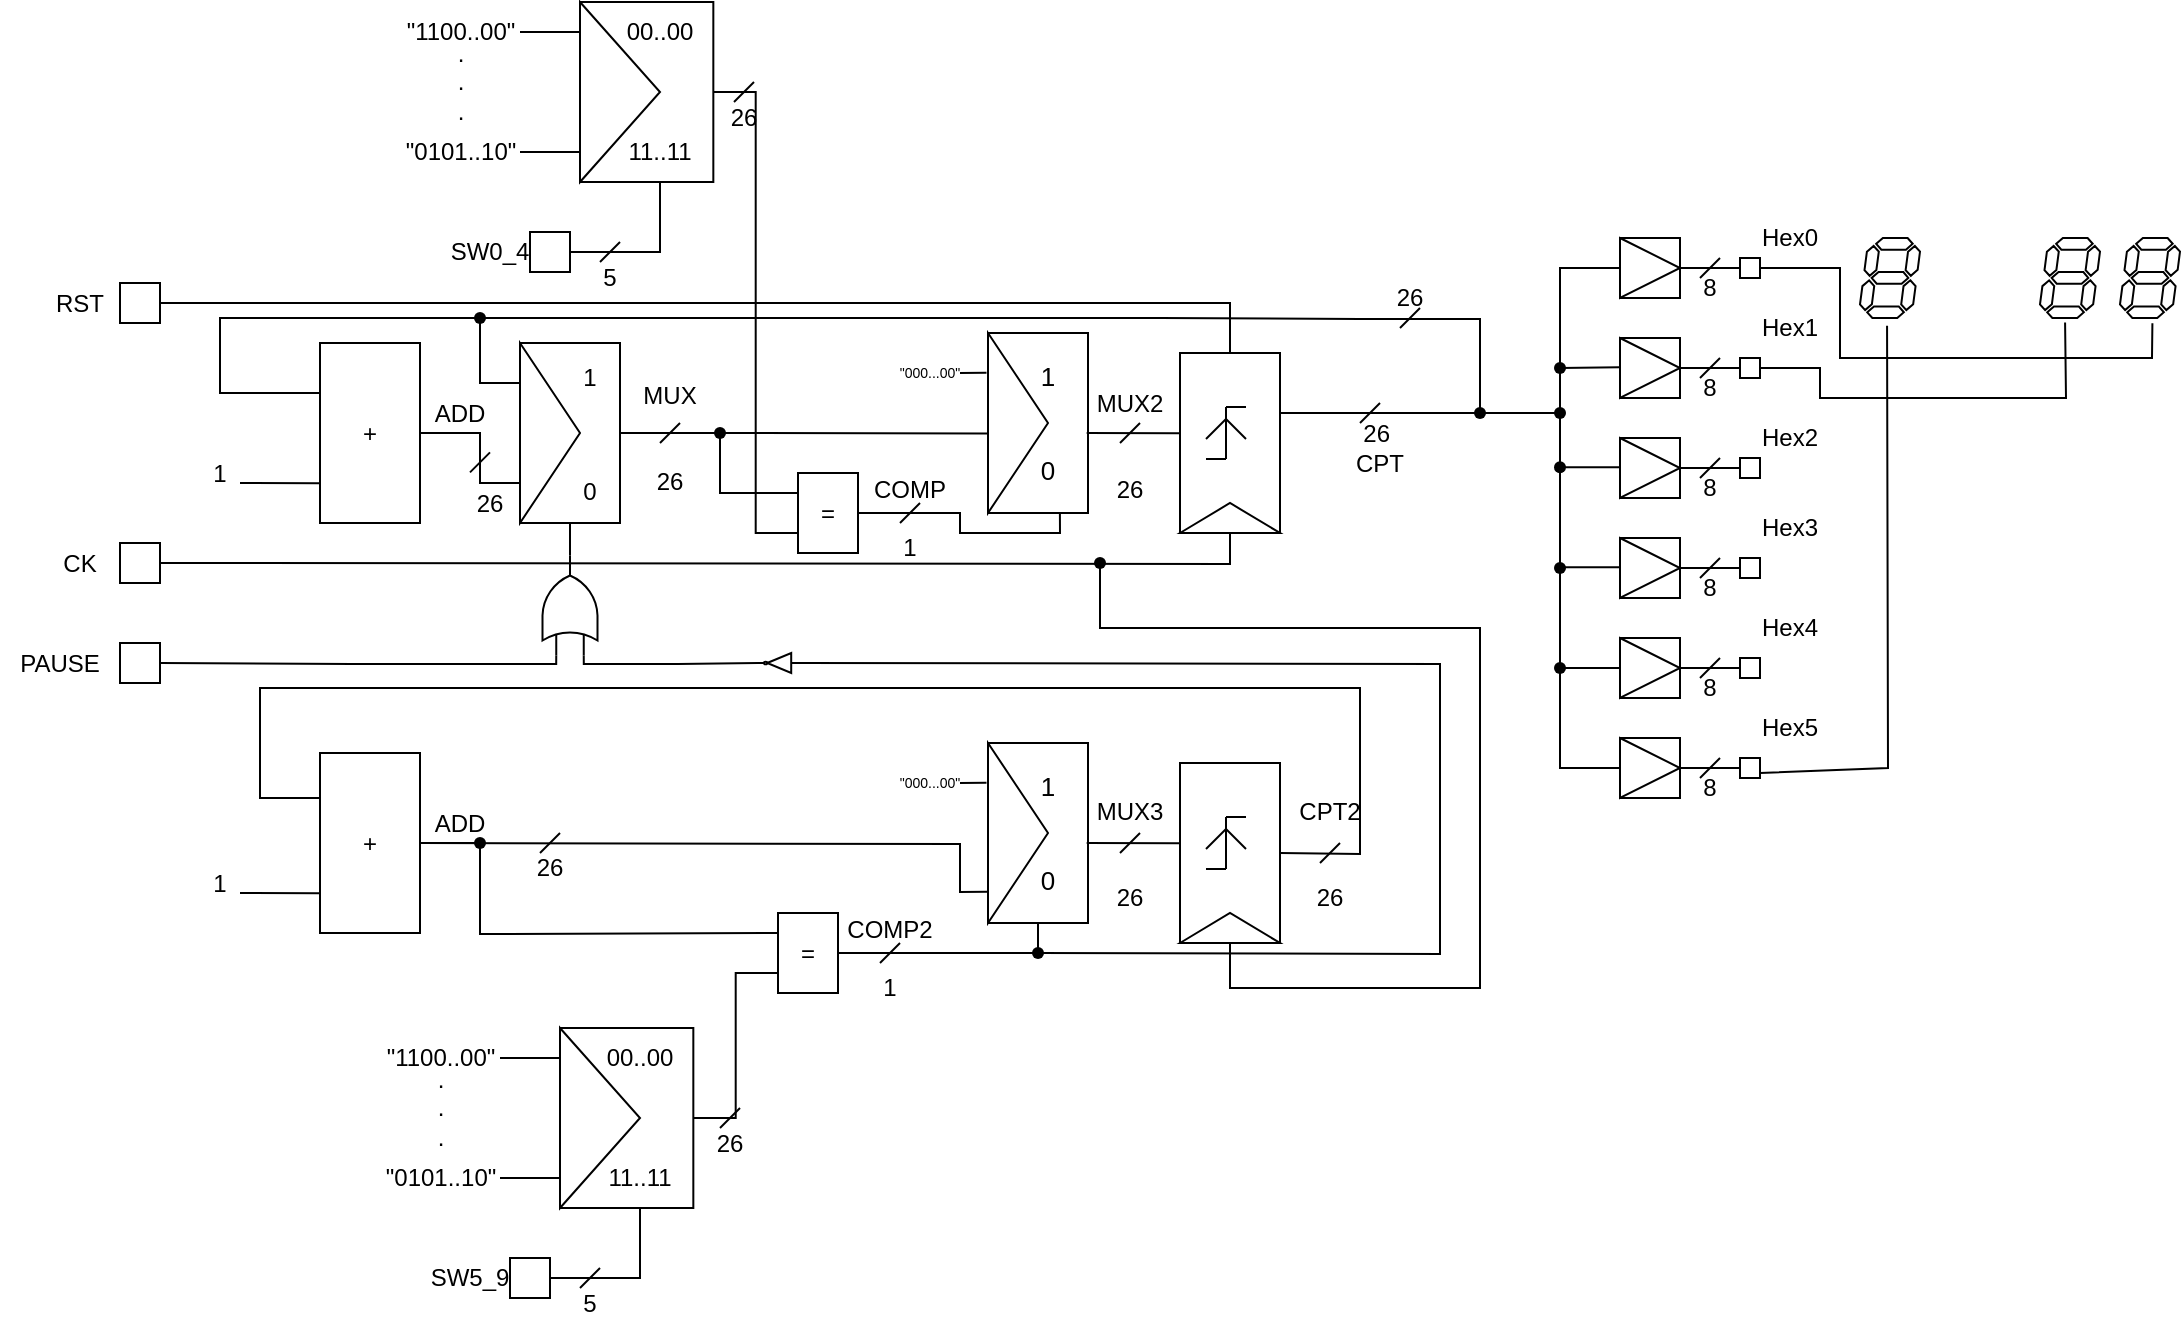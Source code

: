 <mxfile version="28.2.5">
  <diagram name="Page-1" id="TGo61gCRK2V74XQc2gA1">
    <mxGraphModel dx="1158" dy="586" grid="1" gridSize="10" guides="1" tooltips="1" connect="1" arrows="1" fold="1" page="1" pageScale="1" pageWidth="827" pageHeight="1169" math="0" shadow="0">
      <root>
        <mxCell id="0" />
        <mxCell id="1" parent="0" />
        <mxCell id="C4tHGR8kcUQV5d1W9FfS-1" value="+" style="rounded=0;whiteSpace=wrap;html=1;" vertex="1" parent="1">
          <mxGeometry x="610" y="367.5" width="50" height="90" as="geometry" />
        </mxCell>
        <mxCell id="C4tHGR8kcUQV5d1W9FfS-2" value="" style="group;rotation=-90;" vertex="1" connectable="0" parent="1">
          <mxGeometry x="1020" y="412.5" width="90" height="70" as="geometry" />
        </mxCell>
        <mxCell id="C4tHGR8kcUQV5d1W9FfS-3" value="" style="rounded=0;whiteSpace=wrap;html=1;rotation=-90;" vertex="1" parent="C4tHGR8kcUQV5d1W9FfS-2">
          <mxGeometry y="-20" width="90" height="50" as="geometry" />
        </mxCell>
        <mxCell id="C4tHGR8kcUQV5d1W9FfS-4" value="" style="group;rotation=-90;" vertex="1" connectable="0" parent="C4tHGR8kcUQV5d1W9FfS-2">
          <mxGeometry x="30" y="-10" width="26" height="20" as="geometry" />
        </mxCell>
        <mxCell id="C4tHGR8kcUQV5d1W9FfS-5" value="" style="endArrow=none;html=1;rounded=0;" edge="1" parent="C4tHGR8kcUQV5d1W9FfS-4">
          <mxGeometry width="50" height="50" relative="1" as="geometry">
            <mxPoint x="13" y="23" as="sourcePoint" />
            <mxPoint x="13" y="-3" as="targetPoint" />
          </mxGeometry>
        </mxCell>
        <mxCell id="C4tHGR8kcUQV5d1W9FfS-6" value="" style="endArrow=none;html=1;rounded=0;" edge="1" parent="C4tHGR8kcUQV5d1W9FfS-4">
          <mxGeometry width="50" height="50" relative="1" as="geometry">
            <mxPoint x="13" y="23" as="sourcePoint" />
            <mxPoint x="3" y="23" as="targetPoint" />
          </mxGeometry>
        </mxCell>
        <mxCell id="C4tHGR8kcUQV5d1W9FfS-7" value="" style="endArrow=none;html=1;rounded=0;" edge="1" parent="C4tHGR8kcUQV5d1W9FfS-4">
          <mxGeometry width="50" height="50" relative="1" as="geometry">
            <mxPoint x="23" y="-3" as="sourcePoint" />
            <mxPoint x="13" y="-3" as="targetPoint" />
          </mxGeometry>
        </mxCell>
        <mxCell id="C4tHGR8kcUQV5d1W9FfS-8" value="" style="endArrow=none;html=1;rounded=0;" edge="1" parent="C4tHGR8kcUQV5d1W9FfS-4">
          <mxGeometry width="50" height="50" relative="1" as="geometry">
            <mxPoint x="13" y="3" as="sourcePoint" />
            <mxPoint x="3" y="13" as="targetPoint" />
            <Array as="points">
              <mxPoint x="13" y="3" />
            </Array>
          </mxGeometry>
        </mxCell>
        <mxCell id="C4tHGR8kcUQV5d1W9FfS-9" value="" style="endArrow=none;html=1;rounded=0;" edge="1" parent="C4tHGR8kcUQV5d1W9FfS-4">
          <mxGeometry width="50" height="50" relative="1" as="geometry">
            <mxPoint x="13" y="3" as="sourcePoint" />
            <mxPoint x="23" y="13" as="targetPoint" />
          </mxGeometry>
        </mxCell>
        <mxCell id="C4tHGR8kcUQV5d1W9FfS-10" value="" style="triangle;whiteSpace=wrap;html=1;rotation=-90;" vertex="1" parent="C4tHGR8kcUQV5d1W9FfS-2">
          <mxGeometry x="37.5" y="17.5" width="15" height="50" as="geometry" />
        </mxCell>
        <mxCell id="C4tHGR8kcUQV5d1W9FfS-11" value="" style="endArrow=none;html=1;rounded=0;entryX=0.004;entryY=0.779;entryDx=0;entryDy=0;entryPerimeter=0;" edge="1" parent="1" target="C4tHGR8kcUQV5d1W9FfS-1">
          <mxGeometry width="50" height="50" relative="1" as="geometry">
            <mxPoint x="570" y="437.5" as="sourcePoint" />
            <mxPoint x="580" y="487.5" as="targetPoint" />
          </mxGeometry>
        </mxCell>
        <mxCell id="C4tHGR8kcUQV5d1W9FfS-12" value="" style="verticalLabelPosition=bottom;shadow=0;dashed=0;align=center;html=1;verticalAlign=top;shape=mxgraph.electrical.opto_electronics.7_segment_display;pointerEvents=1;" vertex="1" parent="1">
          <mxGeometry x="1380" y="315" width="30" height="40" as="geometry" />
        </mxCell>
        <mxCell id="C4tHGR8kcUQV5d1W9FfS-13" value="" style="verticalLabelPosition=bottom;shadow=0;dashed=0;align=center;html=1;verticalAlign=top;shape=mxgraph.electrical.opto_electronics.7_segment_display;pointerEvents=1;" vertex="1" parent="1">
          <mxGeometry x="1470" y="315" width="30" height="40" as="geometry" />
        </mxCell>
        <mxCell id="C4tHGR8kcUQV5d1W9FfS-14" value="" style="verticalLabelPosition=bottom;shadow=0;dashed=0;align=center;html=1;verticalAlign=top;shape=mxgraph.electrical.opto_electronics.7_segment_display;pointerEvents=1;" vertex="1" parent="1">
          <mxGeometry x="1510" y="315" width="30" height="40" as="geometry" />
        </mxCell>
        <mxCell id="C4tHGR8kcUQV5d1W9FfS-15" value="1" style="text;html=1;align=center;verticalAlign=middle;whiteSpace=wrap;rounded=0;" vertex="1" parent="1">
          <mxGeometry x="550" y="417.5" width="20" height="30" as="geometry" />
        </mxCell>
        <mxCell id="C4tHGR8kcUQV5d1W9FfS-16" value="" style="rounded=0;whiteSpace=wrap;html=1;" vertex="1" parent="1">
          <mxGeometry x="510" y="467.5" width="20" height="20" as="geometry" />
        </mxCell>
        <mxCell id="C4tHGR8kcUQV5d1W9FfS-17" value="" style="rounded=0;whiteSpace=wrap;html=1;" vertex="1" parent="1">
          <mxGeometry x="510" y="337.5" width="20" height="20" as="geometry" />
        </mxCell>
        <mxCell id="C4tHGR8kcUQV5d1W9FfS-18" value="" style="endArrow=none;html=1;rounded=0;entryX=1;entryY=0.5;entryDx=0;entryDy=0;exitX=1;exitY=0.5;exitDx=0;exitDy=0;" edge="1" parent="1" source="C4tHGR8kcUQV5d1W9FfS-17" target="C4tHGR8kcUQV5d1W9FfS-3">
          <mxGeometry width="50" height="50" relative="1" as="geometry">
            <mxPoint x="740" y="617.5" as="sourcePoint" />
            <mxPoint x="790" y="567.5" as="targetPoint" />
            <Array as="points">
              <mxPoint x="875" y="347.5" />
              <mxPoint x="1065" y="347.5" />
            </Array>
          </mxGeometry>
        </mxCell>
        <mxCell id="C4tHGR8kcUQV5d1W9FfS-19" value="" style="endArrow=none;html=1;rounded=0;" edge="1" parent="1">
          <mxGeometry width="50" height="50" relative="1" as="geometry">
            <mxPoint x="685" y="432.17" as="sourcePoint" />
            <mxPoint x="695" y="422.17" as="targetPoint" />
          </mxGeometry>
        </mxCell>
        <mxCell id="C4tHGR8kcUQV5d1W9FfS-20" value="" style="endArrow=none;html=1;rounded=0;" edge="1" parent="1">
          <mxGeometry width="50" height="50" relative="1" as="geometry">
            <mxPoint x="1130" y="407.5" as="sourcePoint" />
            <mxPoint x="1140" y="397.5" as="targetPoint" />
          </mxGeometry>
        </mxCell>
        <mxCell id="C4tHGR8kcUQV5d1W9FfS-21" value="26&amp;nbsp;&lt;div&gt;CPT&lt;/div&gt;" style="text;html=1;align=center;verticalAlign=middle;whiteSpace=wrap;rounded=0;" vertex="1" parent="1">
          <mxGeometry x="1110" y="405" width="60" height="30" as="geometry" />
        </mxCell>
        <mxCell id="C4tHGR8kcUQV5d1W9FfS-22" value="" style="rounded=0;whiteSpace=wrap;html=1;" vertex="1" parent="1">
          <mxGeometry x="1260" y="315" width="30" height="30" as="geometry" />
        </mxCell>
        <mxCell id="C4tHGR8kcUQV5d1W9FfS-23" value="" style="triangle;whiteSpace=wrap;html=1;" vertex="1" parent="1">
          <mxGeometry x="1260" y="315" width="30" height="30" as="geometry" />
        </mxCell>
        <mxCell id="C4tHGR8kcUQV5d1W9FfS-24" value="" style="endArrow=none;html=1;rounded=0;entryX=0;entryY=0.5;entryDx=0;entryDy=0;exitX=0;exitY=0.5;exitDx=0;exitDy=0;" edge="1" parent="1" target="C4tHGR8kcUQV5d1W9FfS-23">
          <mxGeometry width="50" height="50" relative="1" as="geometry">
            <mxPoint x="1260" y="580" as="sourcePoint" />
            <mxPoint x="1170" y="525" as="targetPoint" />
            <Array as="points">
              <mxPoint x="1230" y="580" />
              <mxPoint x="1230" y="330" />
            </Array>
          </mxGeometry>
        </mxCell>
        <mxCell id="C4tHGR8kcUQV5d1W9FfS-25" value="" style="endArrow=none;html=1;rounded=0;entryX=1;entryY=0.5;entryDx=0;entryDy=0;" edge="1" parent="1" source="C4tHGR8kcUQV5d1W9FfS-27" target="C4tHGR8kcUQV5d1W9FfS-23">
          <mxGeometry width="50" height="50" relative="1" as="geometry">
            <mxPoint x="1310" y="330" as="sourcePoint" />
            <mxPoint x="1410" y="505" as="targetPoint" />
          </mxGeometry>
        </mxCell>
        <mxCell id="C4tHGR8kcUQV5d1W9FfS-26" value="" style="endArrow=none;html=1;rounded=0;entryX=1;entryY=0.5;entryDx=0;entryDy=0;" edge="1" parent="1" target="C4tHGR8kcUQV5d1W9FfS-27">
          <mxGeometry width="50" height="50" relative="1" as="geometry">
            <mxPoint x="1310" y="330" as="sourcePoint" />
            <mxPoint x="1290" y="330" as="targetPoint" />
          </mxGeometry>
        </mxCell>
        <mxCell id="C4tHGR8kcUQV5d1W9FfS-27" value="" style="rounded=0;whiteSpace=wrap;html=1;" vertex="1" parent="1">
          <mxGeometry x="1320" y="325" width="10" height="10" as="geometry" />
        </mxCell>
        <mxCell id="C4tHGR8kcUQV5d1W9FfS-28" value="" style="endArrow=none;html=1;rounded=0;" edge="1" parent="1">
          <mxGeometry width="50" height="50" relative="1" as="geometry">
            <mxPoint x="1300" y="335" as="sourcePoint" />
            <mxPoint x="1310" y="325" as="targetPoint" />
          </mxGeometry>
        </mxCell>
        <mxCell id="C4tHGR8kcUQV5d1W9FfS-29" value="8" style="text;html=1;align=center;verticalAlign=middle;whiteSpace=wrap;rounded=0;" vertex="1" parent="1">
          <mxGeometry x="1300" y="335" width="10" height="10" as="geometry" />
        </mxCell>
        <mxCell id="C4tHGR8kcUQV5d1W9FfS-30" value="" style="rounded=0;whiteSpace=wrap;html=1;" vertex="1" parent="1">
          <mxGeometry x="1260" y="365" width="30" height="30" as="geometry" />
        </mxCell>
        <mxCell id="C4tHGR8kcUQV5d1W9FfS-31" value="" style="triangle;whiteSpace=wrap;html=1;" vertex="1" parent="1">
          <mxGeometry x="1260" y="365" width="30" height="30" as="geometry" />
        </mxCell>
        <mxCell id="C4tHGR8kcUQV5d1W9FfS-32" value="" style="endArrow=none;html=1;rounded=0;entryX=1;entryY=0.5;entryDx=0;entryDy=0;" edge="1" parent="1" source="C4tHGR8kcUQV5d1W9FfS-34" target="C4tHGR8kcUQV5d1W9FfS-31">
          <mxGeometry width="50" height="50" relative="1" as="geometry">
            <mxPoint x="1310" y="380" as="sourcePoint" />
            <mxPoint x="1410" y="555" as="targetPoint" />
          </mxGeometry>
        </mxCell>
        <mxCell id="C4tHGR8kcUQV5d1W9FfS-33" value="" style="endArrow=none;html=1;rounded=0;entryX=1;entryY=0.5;entryDx=0;entryDy=0;" edge="1" parent="1" target="C4tHGR8kcUQV5d1W9FfS-34">
          <mxGeometry width="50" height="50" relative="1" as="geometry">
            <mxPoint x="1310" y="380" as="sourcePoint" />
            <mxPoint x="1290" y="380" as="targetPoint" />
          </mxGeometry>
        </mxCell>
        <mxCell id="C4tHGR8kcUQV5d1W9FfS-34" value="" style="rounded=0;whiteSpace=wrap;html=1;" vertex="1" parent="1">
          <mxGeometry x="1320" y="375" width="10" height="10" as="geometry" />
        </mxCell>
        <mxCell id="C4tHGR8kcUQV5d1W9FfS-35" value="" style="endArrow=none;html=1;rounded=0;" edge="1" parent="1">
          <mxGeometry width="50" height="50" relative="1" as="geometry">
            <mxPoint x="1300" y="385" as="sourcePoint" />
            <mxPoint x="1310" y="375" as="targetPoint" />
          </mxGeometry>
        </mxCell>
        <mxCell id="C4tHGR8kcUQV5d1W9FfS-36" value="8" style="text;html=1;align=center;verticalAlign=middle;whiteSpace=wrap;rounded=0;" vertex="1" parent="1">
          <mxGeometry x="1300" y="385" width="10" height="10" as="geometry" />
        </mxCell>
        <mxCell id="C4tHGR8kcUQV5d1W9FfS-37" value="" style="rounded=0;whiteSpace=wrap;html=1;" vertex="1" parent="1">
          <mxGeometry x="1260" y="415" width="30" height="30" as="geometry" />
        </mxCell>
        <mxCell id="C4tHGR8kcUQV5d1W9FfS-38" value="" style="triangle;whiteSpace=wrap;html=1;" vertex="1" parent="1">
          <mxGeometry x="1260" y="415" width="30" height="30" as="geometry" />
        </mxCell>
        <mxCell id="C4tHGR8kcUQV5d1W9FfS-39" value="" style="endArrow=none;html=1;rounded=0;entryX=1;entryY=0.5;entryDx=0;entryDy=0;" edge="1" parent="1" source="C4tHGR8kcUQV5d1W9FfS-41" target="C4tHGR8kcUQV5d1W9FfS-38">
          <mxGeometry width="50" height="50" relative="1" as="geometry">
            <mxPoint x="1310" y="430" as="sourcePoint" />
            <mxPoint x="1410" y="605" as="targetPoint" />
          </mxGeometry>
        </mxCell>
        <mxCell id="C4tHGR8kcUQV5d1W9FfS-40" value="" style="endArrow=none;html=1;rounded=0;entryX=1;entryY=0.5;entryDx=0;entryDy=0;" edge="1" parent="1" target="C4tHGR8kcUQV5d1W9FfS-41">
          <mxGeometry width="50" height="50" relative="1" as="geometry">
            <mxPoint x="1310" y="430" as="sourcePoint" />
            <mxPoint x="1290" y="430" as="targetPoint" />
          </mxGeometry>
        </mxCell>
        <mxCell id="C4tHGR8kcUQV5d1W9FfS-41" value="" style="rounded=0;whiteSpace=wrap;html=1;" vertex="1" parent="1">
          <mxGeometry x="1320" y="425" width="10" height="10" as="geometry" />
        </mxCell>
        <mxCell id="C4tHGR8kcUQV5d1W9FfS-42" value="" style="endArrow=none;html=1;rounded=0;" edge="1" parent="1">
          <mxGeometry width="50" height="50" relative="1" as="geometry">
            <mxPoint x="1300" y="435" as="sourcePoint" />
            <mxPoint x="1310" y="425" as="targetPoint" />
          </mxGeometry>
        </mxCell>
        <mxCell id="C4tHGR8kcUQV5d1W9FfS-43" value="8" style="text;html=1;align=center;verticalAlign=middle;whiteSpace=wrap;rounded=0;" vertex="1" parent="1">
          <mxGeometry x="1300" y="435" width="10" height="10" as="geometry" />
        </mxCell>
        <mxCell id="C4tHGR8kcUQV5d1W9FfS-44" value="" style="rounded=0;whiteSpace=wrap;html=1;" vertex="1" parent="1">
          <mxGeometry x="1260" y="465" width="30" height="30" as="geometry" />
        </mxCell>
        <mxCell id="C4tHGR8kcUQV5d1W9FfS-45" value="" style="triangle;whiteSpace=wrap;html=1;" vertex="1" parent="1">
          <mxGeometry x="1260" y="465" width="30" height="30" as="geometry" />
        </mxCell>
        <mxCell id="C4tHGR8kcUQV5d1W9FfS-46" value="" style="endArrow=none;html=1;rounded=0;entryX=1;entryY=0.5;entryDx=0;entryDy=0;" edge="1" parent="1" source="C4tHGR8kcUQV5d1W9FfS-48" target="C4tHGR8kcUQV5d1W9FfS-45">
          <mxGeometry width="50" height="50" relative="1" as="geometry">
            <mxPoint x="1310" y="480" as="sourcePoint" />
            <mxPoint x="1410" y="655" as="targetPoint" />
          </mxGeometry>
        </mxCell>
        <mxCell id="C4tHGR8kcUQV5d1W9FfS-47" value="" style="endArrow=none;html=1;rounded=0;entryX=1;entryY=0.5;entryDx=0;entryDy=0;" edge="1" parent="1" target="C4tHGR8kcUQV5d1W9FfS-48">
          <mxGeometry width="50" height="50" relative="1" as="geometry">
            <mxPoint x="1310" y="480" as="sourcePoint" />
            <mxPoint x="1290" y="480" as="targetPoint" />
          </mxGeometry>
        </mxCell>
        <mxCell id="C4tHGR8kcUQV5d1W9FfS-48" value="" style="rounded=0;whiteSpace=wrap;html=1;" vertex="1" parent="1">
          <mxGeometry x="1320" y="475" width="10" height="10" as="geometry" />
        </mxCell>
        <mxCell id="C4tHGR8kcUQV5d1W9FfS-49" value="" style="endArrow=none;html=1;rounded=0;" edge="1" parent="1">
          <mxGeometry width="50" height="50" relative="1" as="geometry">
            <mxPoint x="1300" y="485" as="sourcePoint" />
            <mxPoint x="1310" y="475" as="targetPoint" />
          </mxGeometry>
        </mxCell>
        <mxCell id="C4tHGR8kcUQV5d1W9FfS-50" value="8" style="text;html=1;align=center;verticalAlign=middle;whiteSpace=wrap;rounded=0;" vertex="1" parent="1">
          <mxGeometry x="1300" y="485" width="10" height="10" as="geometry" />
        </mxCell>
        <mxCell id="C4tHGR8kcUQV5d1W9FfS-51" value="" style="rounded=0;whiteSpace=wrap;html=1;" vertex="1" parent="1">
          <mxGeometry x="1260" y="515" width="30" height="30" as="geometry" />
        </mxCell>
        <mxCell id="C4tHGR8kcUQV5d1W9FfS-52" value="" style="triangle;whiteSpace=wrap;html=1;" vertex="1" parent="1">
          <mxGeometry x="1260" y="515" width="30" height="30" as="geometry" />
        </mxCell>
        <mxCell id="C4tHGR8kcUQV5d1W9FfS-53" value="" style="endArrow=none;html=1;rounded=0;entryX=1;entryY=0.5;entryDx=0;entryDy=0;" edge="1" parent="1" source="C4tHGR8kcUQV5d1W9FfS-55" target="C4tHGR8kcUQV5d1W9FfS-52">
          <mxGeometry width="50" height="50" relative="1" as="geometry">
            <mxPoint x="1310" y="530" as="sourcePoint" />
            <mxPoint x="1410" y="705" as="targetPoint" />
          </mxGeometry>
        </mxCell>
        <mxCell id="C4tHGR8kcUQV5d1W9FfS-54" value="" style="endArrow=none;html=1;rounded=0;entryX=1;entryY=0.5;entryDx=0;entryDy=0;" edge="1" parent="1" target="C4tHGR8kcUQV5d1W9FfS-55">
          <mxGeometry width="50" height="50" relative="1" as="geometry">
            <mxPoint x="1310" y="530" as="sourcePoint" />
            <mxPoint x="1290" y="530" as="targetPoint" />
          </mxGeometry>
        </mxCell>
        <mxCell id="C4tHGR8kcUQV5d1W9FfS-55" value="" style="rounded=0;whiteSpace=wrap;html=1;" vertex="1" parent="1">
          <mxGeometry x="1320" y="525" width="10" height="10" as="geometry" />
        </mxCell>
        <mxCell id="C4tHGR8kcUQV5d1W9FfS-56" value="" style="endArrow=none;html=1;rounded=0;" edge="1" parent="1">
          <mxGeometry width="50" height="50" relative="1" as="geometry">
            <mxPoint x="1300" y="535" as="sourcePoint" />
            <mxPoint x="1310" y="525" as="targetPoint" />
          </mxGeometry>
        </mxCell>
        <mxCell id="C4tHGR8kcUQV5d1W9FfS-57" value="8" style="text;html=1;align=center;verticalAlign=middle;whiteSpace=wrap;rounded=0;" vertex="1" parent="1">
          <mxGeometry x="1300" y="535" width="10" height="10" as="geometry" />
        </mxCell>
        <mxCell id="C4tHGR8kcUQV5d1W9FfS-58" value="" style="rounded=0;whiteSpace=wrap;html=1;" vertex="1" parent="1">
          <mxGeometry x="1260" y="565" width="30" height="30" as="geometry" />
        </mxCell>
        <mxCell id="C4tHGR8kcUQV5d1W9FfS-59" value="" style="triangle;whiteSpace=wrap;html=1;" vertex="1" parent="1">
          <mxGeometry x="1260" y="565" width="30" height="30" as="geometry" />
        </mxCell>
        <mxCell id="C4tHGR8kcUQV5d1W9FfS-60" value="" style="endArrow=none;html=1;rounded=0;entryX=1;entryY=0.5;entryDx=0;entryDy=0;" edge="1" parent="1" source="C4tHGR8kcUQV5d1W9FfS-62" target="C4tHGR8kcUQV5d1W9FfS-59">
          <mxGeometry width="50" height="50" relative="1" as="geometry">
            <mxPoint x="1310" y="580" as="sourcePoint" />
            <mxPoint x="1410" y="755" as="targetPoint" />
          </mxGeometry>
        </mxCell>
        <mxCell id="C4tHGR8kcUQV5d1W9FfS-61" value="" style="endArrow=none;html=1;rounded=0;entryX=1;entryY=0.5;entryDx=0;entryDy=0;" edge="1" parent="1" target="C4tHGR8kcUQV5d1W9FfS-62">
          <mxGeometry width="50" height="50" relative="1" as="geometry">
            <mxPoint x="1310" y="580" as="sourcePoint" />
            <mxPoint x="1290" y="580" as="targetPoint" />
          </mxGeometry>
        </mxCell>
        <mxCell id="C4tHGR8kcUQV5d1W9FfS-62" value="" style="rounded=0;whiteSpace=wrap;html=1;" vertex="1" parent="1">
          <mxGeometry x="1320" y="575" width="10" height="10" as="geometry" />
        </mxCell>
        <mxCell id="C4tHGR8kcUQV5d1W9FfS-63" value="" style="endArrow=none;html=1;rounded=0;" edge="1" parent="1">
          <mxGeometry width="50" height="50" relative="1" as="geometry">
            <mxPoint x="1300" y="585" as="sourcePoint" />
            <mxPoint x="1310" y="575" as="targetPoint" />
          </mxGeometry>
        </mxCell>
        <mxCell id="C4tHGR8kcUQV5d1W9FfS-64" value="8" style="text;html=1;align=center;verticalAlign=middle;whiteSpace=wrap;rounded=0;" vertex="1" parent="1">
          <mxGeometry x="1300" y="585" width="10" height="10" as="geometry" />
        </mxCell>
        <mxCell id="C4tHGR8kcUQV5d1W9FfS-65" value="" style="endArrow=none;html=1;rounded=0;entryX=0;entryY=0.5;entryDx=0;entryDy=0;" edge="1" parent="1" target="C4tHGR8kcUQV5d1W9FfS-52">
          <mxGeometry width="50" height="50" relative="1" as="geometry">
            <mxPoint x="1230" y="530" as="sourcePoint" />
            <mxPoint x="1180" y="575" as="targetPoint" />
          </mxGeometry>
        </mxCell>
        <mxCell id="C4tHGR8kcUQV5d1W9FfS-66" value="" style="endArrow=none;html=1;rounded=0;entryX=0;entryY=0.5;entryDx=0;entryDy=0;" edge="1" parent="1">
          <mxGeometry width="50" height="50" relative="1" as="geometry">
            <mxPoint x="1230" y="479.67" as="sourcePoint" />
            <mxPoint x="1260" y="479.67" as="targetPoint" />
          </mxGeometry>
        </mxCell>
        <mxCell id="C4tHGR8kcUQV5d1W9FfS-67" value="" style="endArrow=none;html=1;rounded=0;entryX=0;entryY=0.5;entryDx=0;entryDy=0;" edge="1" parent="1" source="C4tHGR8kcUQV5d1W9FfS-69">
          <mxGeometry width="50" height="50" relative="1" as="geometry">
            <mxPoint x="1230" y="429.67" as="sourcePoint" />
            <mxPoint x="1260" y="429.67" as="targetPoint" />
          </mxGeometry>
        </mxCell>
        <mxCell id="C4tHGR8kcUQV5d1W9FfS-68" value="" style="endArrow=none;html=1;rounded=0;entryX=0;entryY=0.5;entryDx=0;entryDy=0;" edge="1" parent="1" source="C4tHGR8kcUQV5d1W9FfS-100">
          <mxGeometry width="50" height="50" relative="1" as="geometry">
            <mxPoint x="1230" y="379.67" as="sourcePoint" />
            <mxPoint x="1260" y="379.67" as="targetPoint" />
          </mxGeometry>
        </mxCell>
        <mxCell id="C4tHGR8kcUQV5d1W9FfS-69" value="" style="shape=waypoint;sketch=0;fillStyle=solid;size=6;pointerEvents=1;points=[];fillColor=none;resizable=0;rotatable=0;perimeter=centerPerimeter;snapToPoint=1;" vertex="1" parent="1">
          <mxGeometry x="1220" y="419.67" width="20" height="20" as="geometry" />
        </mxCell>
        <mxCell id="C4tHGR8kcUQV5d1W9FfS-70" value="" style="shape=waypoint;sketch=0;fillStyle=solid;size=6;pointerEvents=1;points=[];fillColor=none;resizable=0;rotatable=0;perimeter=centerPerimeter;snapToPoint=1;" vertex="1" parent="1">
          <mxGeometry x="1220" y="470" width="20" height="20" as="geometry" />
        </mxCell>
        <mxCell id="C4tHGR8kcUQV5d1W9FfS-71" value="" style="shape=waypoint;sketch=0;fillStyle=solid;size=6;pointerEvents=1;points=[];fillColor=none;resizable=0;rotatable=0;perimeter=centerPerimeter;snapToPoint=1;" vertex="1" parent="1">
          <mxGeometry x="1220" y="520" width="20" height="20" as="geometry" />
        </mxCell>
        <mxCell id="C4tHGR8kcUQV5d1W9FfS-72" value="CK" style="text;html=1;align=center;verticalAlign=middle;whiteSpace=wrap;rounded=0;" vertex="1" parent="1">
          <mxGeometry x="460" y="462.5" width="60" height="30" as="geometry" />
        </mxCell>
        <mxCell id="C4tHGR8kcUQV5d1W9FfS-73" value="RST" style="text;html=1;align=center;verticalAlign=middle;whiteSpace=wrap;rounded=0;" vertex="1" parent="1">
          <mxGeometry x="460" y="332.5" width="60" height="30" as="geometry" />
        </mxCell>
        <mxCell id="C4tHGR8kcUQV5d1W9FfS-74" value="Hex0" style="text;html=1;align=center;verticalAlign=middle;whiteSpace=wrap;rounded=0;" vertex="1" parent="1">
          <mxGeometry x="1330" y="300" width="30" height="30" as="geometry" />
        </mxCell>
        <mxCell id="C4tHGR8kcUQV5d1W9FfS-75" value="Hex1" style="text;html=1;align=center;verticalAlign=middle;whiteSpace=wrap;rounded=0;" vertex="1" parent="1">
          <mxGeometry x="1330" y="345" width="30" height="30" as="geometry" />
        </mxCell>
        <mxCell id="C4tHGR8kcUQV5d1W9FfS-76" value="Hex2" style="text;html=1;align=center;verticalAlign=middle;whiteSpace=wrap;rounded=0;" vertex="1" parent="1">
          <mxGeometry x="1330" y="400" width="30" height="30" as="geometry" />
        </mxCell>
        <mxCell id="C4tHGR8kcUQV5d1W9FfS-77" value="Hex3" style="text;html=1;align=center;verticalAlign=middle;whiteSpace=wrap;rounded=0;" vertex="1" parent="1">
          <mxGeometry x="1330" y="445" width="30" height="30" as="geometry" />
        </mxCell>
        <mxCell id="C4tHGR8kcUQV5d1W9FfS-78" value="Hex4" style="text;html=1;align=center;verticalAlign=middle;whiteSpace=wrap;rounded=0;" vertex="1" parent="1">
          <mxGeometry x="1330" y="495" width="30" height="30" as="geometry" />
        </mxCell>
        <mxCell id="C4tHGR8kcUQV5d1W9FfS-79" value="Hex5" style="text;html=1;align=center;verticalAlign=middle;whiteSpace=wrap;rounded=0;" vertex="1" parent="1">
          <mxGeometry x="1330" y="545" width="30" height="30" as="geometry" />
        </mxCell>
        <mxCell id="C4tHGR8kcUQV5d1W9FfS-80" value="" style="endArrow=none;html=1;rounded=0;exitX=1;exitY=0.75;exitDx=0;exitDy=0;entryX=0.451;entryY=1.098;entryDx=0;entryDy=0;entryPerimeter=0;" edge="1" parent="1" source="C4tHGR8kcUQV5d1W9FfS-62" target="C4tHGR8kcUQV5d1W9FfS-12">
          <mxGeometry width="50" height="50" relative="1" as="geometry">
            <mxPoint x="1440" y="605" as="sourcePoint" />
            <mxPoint x="1490" y="555" as="targetPoint" />
            <Array as="points">
              <mxPoint x="1394" y="580" />
            </Array>
          </mxGeometry>
        </mxCell>
        <mxCell id="C4tHGR8kcUQV5d1W9FfS-81" value="" style="endArrow=none;html=1;rounded=0;exitX=1;exitY=0.5;exitDx=0;exitDy=0;entryX=0.54;entryY=1.065;entryDx=0;entryDy=0;entryPerimeter=0;" edge="1" parent="1" source="C4tHGR8kcUQV5d1W9FfS-27" target="C4tHGR8kcUQV5d1W9FfS-14">
          <mxGeometry width="50" height="50" relative="1" as="geometry">
            <mxPoint x="1430" y="445" as="sourcePoint" />
            <mxPoint x="1520" y="375" as="targetPoint" />
            <Array as="points">
              <mxPoint x="1370" y="330" />
              <mxPoint x="1370" y="375" />
              <mxPoint x="1526" y="375" />
            </Array>
          </mxGeometry>
        </mxCell>
        <mxCell id="C4tHGR8kcUQV5d1W9FfS-82" value="" style="endArrow=none;html=1;rounded=0;exitX=1;exitY=0.5;exitDx=0;exitDy=0;entryX=0.418;entryY=1.056;entryDx=0;entryDy=0;entryPerimeter=0;" edge="1" parent="1" source="C4tHGR8kcUQV5d1W9FfS-34" target="C4tHGR8kcUQV5d1W9FfS-13">
          <mxGeometry width="50" height="50" relative="1" as="geometry">
            <mxPoint x="1490" y="445" as="sourcePoint" />
            <mxPoint x="1540" y="395" as="targetPoint" />
            <Array as="points">
              <mxPoint x="1360" y="380" />
              <mxPoint x="1360" y="395" />
              <mxPoint x="1483" y="395" />
            </Array>
          </mxGeometry>
        </mxCell>
        <mxCell id="C4tHGR8kcUQV5d1W9FfS-83" value="" style="rounded=0;whiteSpace=wrap;html=1;strokeColor=#000000;" vertex="1" parent="1">
          <mxGeometry x="510" y="517.5" width="20" height="20" as="geometry" />
        </mxCell>
        <mxCell id="C4tHGR8kcUQV5d1W9FfS-84" value="PAUSE" style="text;html=1;align=center;verticalAlign=middle;whiteSpace=wrap;rounded=0;fontColor=#000000;" vertex="1" parent="1">
          <mxGeometry x="450" y="512.5" width="60" height="30" as="geometry" />
        </mxCell>
        <mxCell id="C4tHGR8kcUQV5d1W9FfS-85" value="" style="group" vertex="1" connectable="0" parent="1">
          <mxGeometry x="710" y="367.5" width="50" height="90" as="geometry" />
        </mxCell>
        <mxCell id="C4tHGR8kcUQV5d1W9FfS-86" value="" style="rounded=0;whiteSpace=wrap;html=1;" vertex="1" parent="C4tHGR8kcUQV5d1W9FfS-85">
          <mxGeometry width="50" height="90" as="geometry" />
        </mxCell>
        <mxCell id="C4tHGR8kcUQV5d1W9FfS-87" value="" style="triangle;whiteSpace=wrap;html=1;" vertex="1" parent="C4tHGR8kcUQV5d1W9FfS-85">
          <mxGeometry width="30" height="90" as="geometry" />
        </mxCell>
        <mxCell id="C4tHGR8kcUQV5d1W9FfS-88" value="1&lt;div&gt;&lt;br&gt;&lt;/div&gt;&lt;div&gt;&lt;br&gt;&lt;/div&gt;&lt;div&gt;&lt;br&gt;&lt;/div&gt;&lt;div&gt;0&lt;/div&gt;" style="text;html=1;align=center;verticalAlign=middle;whiteSpace=wrap;rounded=0;" vertex="1" parent="C4tHGR8kcUQV5d1W9FfS-85">
          <mxGeometry x="30" y="30" width="10" height="30" as="geometry" />
        </mxCell>
        <mxCell id="C4tHGR8kcUQV5d1W9FfS-89" value="" style="endArrow=none;html=1;rounded=0;" edge="1" parent="1" source="C4tHGR8kcUQV5d1W9FfS-106">
          <mxGeometry width="50" height="50" relative="1" as="geometry">
            <mxPoint x="1120" y="402.23" as="sourcePoint" />
            <mxPoint x="1230" y="402.5" as="targetPoint" />
            <Array as="points" />
          </mxGeometry>
        </mxCell>
        <mxCell id="C4tHGR8kcUQV5d1W9FfS-90" value="" style="endArrow=none;html=1;rounded=0;" edge="1" parent="1" source="C4tHGR8kcUQV5d1W9FfS-91">
          <mxGeometry width="50" height="50" relative="1" as="geometry">
            <mxPoint x="690" y="357.5" as="sourcePoint" />
            <mxPoint x="710" y="387.5" as="targetPoint" />
            <Array as="points">
              <mxPoint x="690" y="387.5" />
            </Array>
          </mxGeometry>
        </mxCell>
        <mxCell id="C4tHGR8kcUQV5d1W9FfS-91" value="" style="shape=waypoint;sketch=0;fillStyle=solid;size=6;pointerEvents=1;points=[];fillColor=none;resizable=0;rotatable=0;perimeter=centerPerimeter;snapToPoint=1;" vertex="1" parent="1">
          <mxGeometry x="680" y="345" width="20" height="20" as="geometry" />
        </mxCell>
        <mxCell id="C4tHGR8kcUQV5d1W9FfS-92" value="" style="endArrow=none;html=1;rounded=0;" edge="1" parent="1">
          <mxGeometry width="50" height="50" relative="1" as="geometry">
            <mxPoint x="610" y="392.5" as="sourcePoint" />
            <mxPoint x="1190" y="402.5" as="targetPoint" />
            <Array as="points">
              <mxPoint x="560" y="392.5" />
              <mxPoint x="560" y="355" />
              <mxPoint x="770" y="355" />
              <mxPoint x="960" y="355" />
              <mxPoint x="1030" y="355" />
              <mxPoint x="1130" y="355.5" />
              <mxPoint x="1190" y="355.5" />
            </Array>
          </mxGeometry>
        </mxCell>
        <mxCell id="C4tHGR8kcUQV5d1W9FfS-93" value="" style="endArrow=none;html=1;rounded=0;exitX=1;exitY=0.5;exitDx=0;exitDy=0;" edge="1" parent="1" source="C4tHGR8kcUQV5d1W9FfS-1">
          <mxGeometry width="50" height="50" relative="1" as="geometry">
            <mxPoint x="790" y="667.5" as="sourcePoint" />
            <mxPoint x="710" y="437.5" as="targetPoint" />
            <Array as="points">
              <mxPoint x="690" y="412.5" />
              <mxPoint x="690" y="437.5" />
            </Array>
          </mxGeometry>
        </mxCell>
        <mxCell id="C4tHGR8kcUQV5d1W9FfS-94" value="ADD" style="text;html=1;align=center;verticalAlign=middle;whiteSpace=wrap;rounded=0;" vertex="1" parent="1">
          <mxGeometry x="670" y="397.5" width="20" height="10" as="geometry" />
        </mxCell>
        <mxCell id="C4tHGR8kcUQV5d1W9FfS-95" value="26" style="text;html=1;align=center;verticalAlign=middle;whiteSpace=wrap;rounded=0;" vertex="1" parent="1">
          <mxGeometry x="690" y="432.5" width="10" height="30" as="geometry" />
        </mxCell>
        <mxCell id="C4tHGR8kcUQV5d1W9FfS-96" value="" style="endArrow=none;html=1;rounded=0;" edge="1" parent="1">
          <mxGeometry width="50" height="50" relative="1" as="geometry">
            <mxPoint x="780" y="417.5" as="sourcePoint" />
            <mxPoint x="790" y="407.5" as="targetPoint" />
          </mxGeometry>
        </mxCell>
        <mxCell id="C4tHGR8kcUQV5d1W9FfS-97" value="MUX&lt;div&gt;&lt;br&gt;&lt;/div&gt;&lt;div&gt;&lt;br&gt;&lt;/div&gt;&lt;div&gt;26&lt;/div&gt;" style="text;html=1;align=center;verticalAlign=middle;whiteSpace=wrap;rounded=0;" vertex="1" parent="1">
          <mxGeometry x="780" y="405" width="10" height="20" as="geometry" />
        </mxCell>
        <mxCell id="C4tHGR8kcUQV5d1W9FfS-98" value="" style="endArrow=none;html=1;rounded=0;" edge="1" parent="1">
          <mxGeometry width="50" height="50" relative="1" as="geometry">
            <mxPoint x="1150" y="360" as="sourcePoint" />
            <mxPoint x="1160" y="350" as="targetPoint" />
          </mxGeometry>
        </mxCell>
        <mxCell id="C4tHGR8kcUQV5d1W9FfS-99" value="" style="endArrow=none;html=1;rounded=0;entryDx=0;entryDy=0;" edge="1" parent="1" target="C4tHGR8kcUQV5d1W9FfS-100">
          <mxGeometry width="50" height="50" relative="1" as="geometry">
            <mxPoint x="1230" y="379.67" as="sourcePoint" />
            <mxPoint x="1260" y="379.67" as="targetPoint" />
          </mxGeometry>
        </mxCell>
        <mxCell id="C4tHGR8kcUQV5d1W9FfS-100" value="" style="shape=waypoint;sketch=0;fillStyle=solid;size=6;pointerEvents=1;points=[];fillColor=none;resizable=0;rotatable=0;perimeter=centerPerimeter;snapToPoint=1;" vertex="1" parent="1">
          <mxGeometry x="1220" y="370" width="20" height="20" as="geometry" />
        </mxCell>
        <mxCell id="C4tHGR8kcUQV5d1W9FfS-101" value="26" style="text;html=1;align=center;verticalAlign=middle;whiteSpace=wrap;rounded=0;" vertex="1" parent="1">
          <mxGeometry x="1130" y="330" width="50" height="30" as="geometry" />
        </mxCell>
        <mxCell id="C4tHGR8kcUQV5d1W9FfS-102" value="" style="group" vertex="1" connectable="0" parent="1">
          <mxGeometry x="944" y="362.5" width="60" height="90" as="geometry" />
        </mxCell>
        <mxCell id="C4tHGR8kcUQV5d1W9FfS-103" value="" style="rounded=0;whiteSpace=wrap;html=1;" vertex="1" parent="C4tHGR8kcUQV5d1W9FfS-102">
          <mxGeometry width="50" height="90" as="geometry" />
        </mxCell>
        <mxCell id="C4tHGR8kcUQV5d1W9FfS-104" value="" style="triangle;whiteSpace=wrap;html=1;" vertex="1" parent="C4tHGR8kcUQV5d1W9FfS-102">
          <mxGeometry width="30" height="90" as="geometry" />
        </mxCell>
        <mxCell id="C4tHGR8kcUQV5d1W9FfS-105" value="&lt;span&gt;1&lt;/span&gt;&lt;div&gt;&lt;span&gt;&lt;br&gt;&lt;/span&gt;&lt;/div&gt;&lt;div&gt;&lt;span&gt;&lt;br&gt;&lt;/span&gt;&lt;/div&gt;&lt;div&gt;&lt;span&gt;0&lt;/span&gt;&lt;/div&gt;" style="text;html=1;align=center;verticalAlign=middle;whiteSpace=wrap;rounded=0;fontSize=13;" vertex="1" parent="C4tHGR8kcUQV5d1W9FfS-102">
          <mxGeometry x="25" y="30" width="10" height="30" as="geometry" />
        </mxCell>
        <mxCell id="C4tHGR8kcUQV5d1W9FfS-106" value="" style="shape=waypoint;sketch=0;fillStyle=solid;size=6;pointerEvents=1;points=[];fillColor=none;resizable=0;rotatable=0;perimeter=centerPerimeter;snapToPoint=1;" vertex="1" parent="1">
          <mxGeometry x="1220" y="392.5" width="20" height="20" as="geometry" />
        </mxCell>
        <mxCell id="C4tHGR8kcUQV5d1W9FfS-107" value="&lt;font style=&quot;font-size: 7px;&quot;&gt;&quot;000...00&quot;&lt;/font&gt;" style="text;html=1;align=center;verticalAlign=middle;whiteSpace=wrap;rounded=0;" vertex="1" parent="1">
          <mxGeometry x="900" y="375" width="30" height="12.5" as="geometry" />
        </mxCell>
        <mxCell id="C4tHGR8kcUQV5d1W9FfS-108" value="" style="endArrow=none;html=1;rounded=0;entryX=0.554;entryY=0.007;entryDx=0;entryDy=0;entryPerimeter=0;exitX=0.987;exitY=0.555;exitDx=0;exitDy=0;exitPerimeter=0;" edge="1" parent="1" source="C4tHGR8kcUQV5d1W9FfS-103" target="C4tHGR8kcUQV5d1W9FfS-3">
          <mxGeometry width="50" height="50" relative="1" as="geometry">
            <mxPoint x="1020" y="412.5" as="sourcePoint" />
            <mxPoint x="994" y="412.5" as="targetPoint" />
            <Array as="points" />
          </mxGeometry>
        </mxCell>
        <mxCell id="C4tHGR8kcUQV5d1W9FfS-109" value="" style="endArrow=none;html=1;rounded=0;entryX=0.375;entryY=0.736;entryDx=0;entryDy=0;entryPerimeter=0;" edge="1" parent="1" source="C4tHGR8kcUQV5d1W9FfS-112" target="C4tHGR8kcUQV5d1W9FfS-106">
          <mxGeometry width="50" height="50" relative="1" as="geometry">
            <mxPoint x="1090" y="402.5" as="sourcePoint" />
            <mxPoint x="1170" y="417.5" as="targetPoint" />
            <Array as="points" />
          </mxGeometry>
        </mxCell>
        <mxCell id="C4tHGR8kcUQV5d1W9FfS-110" value="" style="endArrow=none;html=1;rounded=0;exitDx=0;exitDy=0;entryX=-0.009;entryY=0.559;entryDx=0;entryDy=0;entryPerimeter=0;" edge="1" parent="1" source="C4tHGR8kcUQV5d1W9FfS-154" target="C4tHGR8kcUQV5d1W9FfS-104">
          <mxGeometry width="50" height="50" relative="1" as="geometry">
            <mxPoint x="880" y="442.5" as="sourcePoint" />
            <mxPoint x="942" y="412.5" as="targetPoint" />
            <Array as="points" />
          </mxGeometry>
        </mxCell>
        <mxCell id="C4tHGR8kcUQV5d1W9FfS-111" value="" style="endArrow=none;html=1;rounded=0;entryDx=0;entryDy=0;entryPerimeter=0;" edge="1" parent="1" target="C4tHGR8kcUQV5d1W9FfS-112">
          <mxGeometry width="50" height="50" relative="1" as="geometry">
            <mxPoint x="1090" y="402.5" as="sourcePoint" />
            <mxPoint x="1230" y="402.5" as="targetPoint" />
            <Array as="points" />
          </mxGeometry>
        </mxCell>
        <mxCell id="C4tHGR8kcUQV5d1W9FfS-112" value="" style="shape=waypoint;sketch=0;fillStyle=solid;size=6;pointerEvents=1;points=[];fillColor=none;resizable=0;rotatable=0;perimeter=centerPerimeter;snapToPoint=1;" vertex="1" parent="1">
          <mxGeometry x="1180" y="392.5" width="20" height="20" as="geometry" />
        </mxCell>
        <mxCell id="C4tHGR8kcUQV5d1W9FfS-113" value="" style="endArrow=none;html=1;rounded=0;entryX=-0.025;entryY=0.221;entryDx=0;entryDy=0;entryPerimeter=0;" edge="1" parent="1" target="C4tHGR8kcUQV5d1W9FfS-104">
          <mxGeometry width="50" height="50" relative="1" as="geometry">
            <mxPoint x="930" y="382.5" as="sourcePoint" />
            <mxPoint x="910" y="392.5" as="targetPoint" />
          </mxGeometry>
        </mxCell>
        <mxCell id="C4tHGR8kcUQV5d1W9FfS-261" style="edgeStyle=orthogonalEdgeStyle;rounded=0;orthogonalLoop=1;jettySize=auto;html=1;exitX=0;exitY=0.75;exitDx=0;exitDy=0;entryX=1;entryY=0.5;entryDx=0;entryDy=0;endArrow=none;endFill=0;" edge="1" parent="1" source="C4tHGR8kcUQV5d1W9FfS-114" target="C4tHGR8kcUQV5d1W9FfS-248">
          <mxGeometry relative="1" as="geometry" />
        </mxCell>
        <mxCell id="C4tHGR8kcUQV5d1W9FfS-114" value="=" style="rounded=0;whiteSpace=wrap;html=1;" vertex="1" parent="1">
          <mxGeometry x="849" y="432.5" width="30" height="40" as="geometry" />
        </mxCell>
        <mxCell id="C4tHGR8kcUQV5d1W9FfS-115" value="" style="endArrow=none;html=1;rounded=0;entryX=0;entryY=0.25;entryDx=0;entryDy=0;" edge="1" parent="1" target="C4tHGR8kcUQV5d1W9FfS-114">
          <mxGeometry width="50" height="50" relative="1" as="geometry">
            <mxPoint x="810" y="412.5" as="sourcePoint" />
            <mxPoint x="870" y="422.5" as="targetPoint" />
            <Array as="points">
              <mxPoint x="810" y="442.5" />
            </Array>
          </mxGeometry>
        </mxCell>
        <mxCell id="C4tHGR8kcUQV5d1W9FfS-118" value="" style="endArrow=none;html=1;rounded=0;entryX=0.719;entryY=1;entryDx=0;entryDy=0;exitX=1;exitY=0.5;exitDx=0;exitDy=0;entryPerimeter=0;" edge="1" parent="1" source="C4tHGR8kcUQV5d1W9FfS-114" target="C4tHGR8kcUQV5d1W9FfS-103">
          <mxGeometry width="50" height="50" relative="1" as="geometry">
            <mxPoint x="860" y="532.5" as="sourcePoint" />
            <mxPoint x="910" y="482.5" as="targetPoint" />
            <Array as="points">
              <mxPoint x="930" y="452.5" />
              <mxPoint x="930" y="462.5" />
              <mxPoint x="980" y="462.5" />
            </Array>
          </mxGeometry>
        </mxCell>
        <mxCell id="C4tHGR8kcUQV5d1W9FfS-119" value="COMP&lt;div&gt;&lt;br&gt;&lt;/div&gt;&lt;div&gt;1&lt;/div&gt;" style="text;html=1;align=center;verticalAlign=middle;whiteSpace=wrap;rounded=0;" vertex="1" parent="1">
          <mxGeometry x="900" y="445" width="10" height="20" as="geometry" />
        </mxCell>
        <mxCell id="C4tHGR8kcUQV5d1W9FfS-120" value="" style="endArrow=none;html=1;rounded=0;" edge="1" parent="1">
          <mxGeometry width="50" height="50" relative="1" as="geometry">
            <mxPoint x="900" y="457.5" as="sourcePoint" />
            <mxPoint x="910" y="447.5" as="targetPoint" />
          </mxGeometry>
        </mxCell>
        <mxCell id="C4tHGR8kcUQV5d1W9FfS-121" value="" style="endArrow=none;html=1;rounded=0;" edge="1" parent="1">
          <mxGeometry width="50" height="50" relative="1" as="geometry">
            <mxPoint x="1010" y="417.5" as="sourcePoint" />
            <mxPoint x="1020" y="407.5" as="targetPoint" />
          </mxGeometry>
        </mxCell>
        <mxCell id="C4tHGR8kcUQV5d1W9FfS-122" value="MUX2&lt;div&gt;&lt;br&gt;&lt;/div&gt;&lt;div&gt;&lt;br&gt;&lt;/div&gt;&lt;div&gt;26&lt;/div&gt;" style="text;html=1;align=center;verticalAlign=middle;whiteSpace=wrap;rounded=0;" vertex="1" parent="1">
          <mxGeometry x="1010" y="407.5" width="10" height="22.5" as="geometry" />
        </mxCell>
        <mxCell id="C4tHGR8kcUQV5d1W9FfS-123" value="+" style="rounded=0;whiteSpace=wrap;html=1;" vertex="1" parent="1">
          <mxGeometry x="610" y="572.5" width="50" height="90" as="geometry" />
        </mxCell>
        <mxCell id="C4tHGR8kcUQV5d1W9FfS-124" value="" style="rounded=0;whiteSpace=wrap;html=1;rotation=-90;" vertex="1" parent="1">
          <mxGeometry x="1020" y="597.5" width="90" height="50" as="geometry" />
        </mxCell>
        <mxCell id="C4tHGR8kcUQV5d1W9FfS-125" value="" style="group;rotation=-90;" vertex="1" connectable="0" parent="1">
          <mxGeometry x="1050" y="607.5" width="26" height="20" as="geometry" />
        </mxCell>
        <mxCell id="C4tHGR8kcUQV5d1W9FfS-126" value="" style="endArrow=none;html=1;rounded=0;" edge="1" parent="C4tHGR8kcUQV5d1W9FfS-125">
          <mxGeometry width="50" height="50" relative="1" as="geometry">
            <mxPoint x="13" y="23" as="sourcePoint" />
            <mxPoint x="13" y="-3" as="targetPoint" />
          </mxGeometry>
        </mxCell>
        <mxCell id="C4tHGR8kcUQV5d1W9FfS-127" value="" style="endArrow=none;html=1;rounded=0;" edge="1" parent="C4tHGR8kcUQV5d1W9FfS-125">
          <mxGeometry width="50" height="50" relative="1" as="geometry">
            <mxPoint x="13" y="23" as="sourcePoint" />
            <mxPoint x="3" y="23" as="targetPoint" />
          </mxGeometry>
        </mxCell>
        <mxCell id="C4tHGR8kcUQV5d1W9FfS-128" value="" style="endArrow=none;html=1;rounded=0;" edge="1" parent="C4tHGR8kcUQV5d1W9FfS-125">
          <mxGeometry width="50" height="50" relative="1" as="geometry">
            <mxPoint x="23" y="-3" as="sourcePoint" />
            <mxPoint x="13" y="-3" as="targetPoint" />
          </mxGeometry>
        </mxCell>
        <mxCell id="C4tHGR8kcUQV5d1W9FfS-129" value="" style="endArrow=none;html=1;rounded=0;" edge="1" parent="C4tHGR8kcUQV5d1W9FfS-125">
          <mxGeometry width="50" height="50" relative="1" as="geometry">
            <mxPoint x="13" y="3" as="sourcePoint" />
            <mxPoint x="3" y="13" as="targetPoint" />
            <Array as="points">
              <mxPoint x="13" y="3" />
            </Array>
          </mxGeometry>
        </mxCell>
        <mxCell id="C4tHGR8kcUQV5d1W9FfS-130" value="" style="endArrow=none;html=1;rounded=0;" edge="1" parent="C4tHGR8kcUQV5d1W9FfS-125">
          <mxGeometry width="50" height="50" relative="1" as="geometry">
            <mxPoint x="13" y="3" as="sourcePoint" />
            <mxPoint x="23" y="13" as="targetPoint" />
          </mxGeometry>
        </mxCell>
        <mxCell id="C4tHGR8kcUQV5d1W9FfS-131" value="" style="triangle;whiteSpace=wrap;html=1;rotation=-90;" vertex="1" parent="1">
          <mxGeometry x="1057.5" y="635" width="15" height="50" as="geometry" />
        </mxCell>
        <mxCell id="C4tHGR8kcUQV5d1W9FfS-132" value="" style="endArrow=none;html=1;rounded=0;entryX=0.004;entryY=0.779;entryDx=0;entryDy=0;entryPerimeter=0;" edge="1" parent="1" target="C4tHGR8kcUQV5d1W9FfS-123">
          <mxGeometry width="50" height="50" relative="1" as="geometry">
            <mxPoint x="570" y="642.5" as="sourcePoint" />
            <mxPoint x="580" y="692.5" as="targetPoint" />
          </mxGeometry>
        </mxCell>
        <mxCell id="C4tHGR8kcUQV5d1W9FfS-133" value="1" style="text;html=1;align=center;verticalAlign=middle;whiteSpace=wrap;rounded=0;" vertex="1" parent="1">
          <mxGeometry x="550" y="622.5" width="20" height="30" as="geometry" />
        </mxCell>
        <mxCell id="C4tHGR8kcUQV5d1W9FfS-134" value="" style="endArrow=none;html=1;rounded=0;" edge="1" parent="1">
          <mxGeometry width="50" height="50" relative="1" as="geometry">
            <mxPoint x="720" y="622.5" as="sourcePoint" />
            <mxPoint x="730" y="612.5" as="targetPoint" />
          </mxGeometry>
        </mxCell>
        <mxCell id="C4tHGR8kcUQV5d1W9FfS-135" value="" style="endArrow=none;html=1;rounded=0;exitX=1;exitY=0.5;exitDx=0;exitDy=0;entryX=0;entryY=0.25;entryDx=0;entryDy=0;" edge="1" parent="1" source="C4tHGR8kcUQV5d1W9FfS-123" target="C4tHGR8kcUQV5d1W9FfS-145">
          <mxGeometry width="50" height="50" relative="1" as="geometry">
            <mxPoint x="790" y="872.5" as="sourcePoint" />
            <mxPoint x="760" y="618" as="targetPoint" />
            <Array as="points">
              <mxPoint x="690" y="617.5" />
              <mxPoint x="690" y="663" />
            </Array>
          </mxGeometry>
        </mxCell>
        <mxCell id="C4tHGR8kcUQV5d1W9FfS-136" value="ADD" style="text;html=1;align=center;verticalAlign=middle;whiteSpace=wrap;rounded=0;" vertex="1" parent="1">
          <mxGeometry x="670" y="602.5" width="20" height="10" as="geometry" />
        </mxCell>
        <mxCell id="C4tHGR8kcUQV5d1W9FfS-137" value="26" style="text;html=1;align=center;verticalAlign=middle;whiteSpace=wrap;rounded=0;" vertex="1" parent="1">
          <mxGeometry x="720" y="615" width="10" height="30" as="geometry" />
        </mxCell>
        <mxCell id="C4tHGR8kcUQV5d1W9FfS-138" value="" style="group" vertex="1" connectable="0" parent="1">
          <mxGeometry x="944" y="567.5" width="60" height="90" as="geometry" />
        </mxCell>
        <mxCell id="C4tHGR8kcUQV5d1W9FfS-139" value="" style="rounded=0;whiteSpace=wrap;html=1;" vertex="1" parent="C4tHGR8kcUQV5d1W9FfS-138">
          <mxGeometry width="50" height="90" as="geometry" />
        </mxCell>
        <mxCell id="C4tHGR8kcUQV5d1W9FfS-140" value="" style="triangle;whiteSpace=wrap;html=1;" vertex="1" parent="C4tHGR8kcUQV5d1W9FfS-138">
          <mxGeometry width="30" height="90" as="geometry" />
        </mxCell>
        <mxCell id="C4tHGR8kcUQV5d1W9FfS-141" value="&lt;span&gt;1&lt;/span&gt;&lt;div&gt;&lt;span&gt;&lt;br&gt;&lt;/span&gt;&lt;/div&gt;&lt;div&gt;&lt;span&gt;&lt;br&gt;&lt;/span&gt;&lt;/div&gt;&lt;div&gt;&lt;span&gt;0&lt;/span&gt;&lt;/div&gt;" style="text;html=1;align=center;verticalAlign=middle;whiteSpace=wrap;rounded=0;fontSize=13;" vertex="1" parent="C4tHGR8kcUQV5d1W9FfS-138">
          <mxGeometry x="25" y="30" width="10" height="30" as="geometry" />
        </mxCell>
        <mxCell id="C4tHGR8kcUQV5d1W9FfS-142" value="&lt;font style=&quot;font-size: 7px;&quot;&gt;&quot;000...00&quot;&lt;/font&gt;" style="text;html=1;align=center;verticalAlign=middle;whiteSpace=wrap;rounded=0;" vertex="1" parent="1">
          <mxGeometry x="900" y="580" width="30" height="12.5" as="geometry" />
        </mxCell>
        <mxCell id="C4tHGR8kcUQV5d1W9FfS-143" value="" style="endArrow=none;html=1;rounded=0;entryX=0.554;entryY=0.007;entryDx=0;entryDy=0;entryPerimeter=0;exitX=0.987;exitY=0.555;exitDx=0;exitDy=0;exitPerimeter=0;" edge="1" parent="1" source="C4tHGR8kcUQV5d1W9FfS-139" target="C4tHGR8kcUQV5d1W9FfS-124">
          <mxGeometry width="50" height="50" relative="1" as="geometry">
            <mxPoint x="1020" y="617.5" as="sourcePoint" />
            <mxPoint x="994" y="617.5" as="targetPoint" />
            <Array as="points" />
          </mxGeometry>
        </mxCell>
        <mxCell id="C4tHGR8kcUQV5d1W9FfS-144" value="" style="endArrow=none;html=1;rounded=0;entryX=-0.025;entryY=0.221;entryDx=0;entryDy=0;entryPerimeter=0;" edge="1" parent="1" target="C4tHGR8kcUQV5d1W9FfS-140">
          <mxGeometry width="50" height="50" relative="1" as="geometry">
            <mxPoint x="930" y="587.5" as="sourcePoint" />
            <mxPoint x="910" y="597.5" as="targetPoint" />
          </mxGeometry>
        </mxCell>
        <mxCell id="C4tHGR8kcUQV5d1W9FfS-240" style="edgeStyle=orthogonalEdgeStyle;rounded=0;orthogonalLoop=1;jettySize=auto;html=1;exitX=0;exitY=0.75;exitDx=0;exitDy=0;entryX=1;entryY=0.5;entryDx=0;entryDy=0;endArrow=none;endFill=0;" edge="1" parent="1" source="C4tHGR8kcUQV5d1W9FfS-145" target="C4tHGR8kcUQV5d1W9FfS-213">
          <mxGeometry relative="1" as="geometry" />
        </mxCell>
        <mxCell id="C4tHGR8kcUQV5d1W9FfS-145" value="=" style="rounded=0;whiteSpace=wrap;html=1;" vertex="1" parent="1">
          <mxGeometry x="839" y="652.5" width="30" height="40" as="geometry" />
        </mxCell>
        <mxCell id="C4tHGR8kcUQV5d1W9FfS-148" value="COMP2&lt;div&gt;&lt;div&gt;&lt;br&gt;&lt;/div&gt;&lt;div&gt;1&lt;/div&gt;&lt;/div&gt;" style="text;html=1;align=center;verticalAlign=middle;whiteSpace=wrap;rounded=0;" vertex="1" parent="1">
          <mxGeometry x="890" y="665" width="10" height="20" as="geometry" />
        </mxCell>
        <mxCell id="C4tHGR8kcUQV5d1W9FfS-149" value="" style="endArrow=none;html=1;rounded=0;" edge="1" parent="1">
          <mxGeometry width="50" height="50" relative="1" as="geometry">
            <mxPoint x="890" y="677.5" as="sourcePoint" />
            <mxPoint x="900" y="667.5" as="targetPoint" />
          </mxGeometry>
        </mxCell>
        <mxCell id="C4tHGR8kcUQV5d1W9FfS-150" value="" style="endArrow=none;html=1;rounded=0;" edge="1" parent="1">
          <mxGeometry width="50" height="50" relative="1" as="geometry">
            <mxPoint x="1010" y="622.5" as="sourcePoint" />
            <mxPoint x="1020" y="612.5" as="targetPoint" />
          </mxGeometry>
        </mxCell>
        <mxCell id="C4tHGR8kcUQV5d1W9FfS-151" value="MUX3&lt;div&gt;&lt;br&gt;&lt;/div&gt;&lt;div&gt;&lt;br&gt;&lt;/div&gt;&lt;div&gt;26&lt;/div&gt;" style="text;html=1;align=center;verticalAlign=middle;whiteSpace=wrap;rounded=0;" vertex="1" parent="1">
          <mxGeometry x="1010" y="612.5" width="10" height="20" as="geometry" />
        </mxCell>
        <mxCell id="C4tHGR8kcUQV5d1W9FfS-152" value="" style="endArrow=none;html=1;rounded=0;exitX=0.5;exitY=1;exitDx=0;exitDy=0;entryX=0;entryY=0.25;entryDx=0;entryDy=0;" edge="1" parent="1" source="C4tHGR8kcUQV5d1W9FfS-124" target="C4tHGR8kcUQV5d1W9FfS-123">
          <mxGeometry width="50" height="50" relative="1" as="geometry">
            <mxPoint x="720" y="600" as="sourcePoint" />
            <mxPoint x="770" y="550" as="targetPoint" />
            <Array as="points">
              <mxPoint x="1130" y="623" />
              <mxPoint x="1130" y="540" />
              <mxPoint x="635" y="540" />
              <mxPoint x="580" y="540" />
              <mxPoint x="580" y="595" />
            </Array>
          </mxGeometry>
        </mxCell>
        <mxCell id="C4tHGR8kcUQV5d1W9FfS-153" value="" style="endArrow=none;html=1;rounded=0;exitX=1;exitY=0.5;exitDx=0;exitDy=0;entryDx=0;entryDy=0;entryPerimeter=0;" edge="1" parent="1" source="C4tHGR8kcUQV5d1W9FfS-86" target="C4tHGR8kcUQV5d1W9FfS-154">
          <mxGeometry width="50" height="50" relative="1" as="geometry">
            <mxPoint x="760" y="413" as="sourcePoint" />
            <mxPoint x="944" y="413" as="targetPoint" />
            <Array as="points" />
          </mxGeometry>
        </mxCell>
        <mxCell id="C4tHGR8kcUQV5d1W9FfS-154" value="" style="shape=waypoint;sketch=0;fillStyle=solid;size=6;pointerEvents=1;points=[];fillColor=none;resizable=0;rotatable=0;perimeter=centerPerimeter;snapToPoint=1;" vertex="1" parent="1">
          <mxGeometry x="800" y="402.5" width="20" height="20" as="geometry" />
        </mxCell>
        <mxCell id="C4tHGR8kcUQV5d1W9FfS-155" value="" style="endArrow=none;html=1;rounded=0;entryX=0.5;entryY=1;entryDx=0;entryDy=0;exitDx=0;exitDy=0;" edge="1" parent="1" source="C4tHGR8kcUQV5d1W9FfS-162" target="C4tHGR8kcUQV5d1W9FfS-139">
          <mxGeometry width="50" height="50" relative="1" as="geometry">
            <mxPoint x="780" y="680" as="sourcePoint" />
            <mxPoint x="830" y="630" as="targetPoint" />
            <Array as="points" />
          </mxGeometry>
        </mxCell>
        <mxCell id="C4tHGR8kcUQV5d1W9FfS-156" value="" style="endArrow=none;html=1;rounded=0;exitX=1;exitY=0.5;exitDx=0;exitDy=0;entryX=0.006;entryY=0.827;entryDx=0;entryDy=0;entryPerimeter=0;" edge="1" parent="1" source="C4tHGR8kcUQV5d1W9FfS-123" target="C4tHGR8kcUQV5d1W9FfS-140">
          <mxGeometry width="50" height="50" relative="1" as="geometry">
            <mxPoint x="690" y="620" as="sourcePoint" />
            <mxPoint x="880" y="620" as="targetPoint" />
            <Array as="points">
              <mxPoint x="930" y="618" />
              <mxPoint x="930" y="642" />
            </Array>
          </mxGeometry>
        </mxCell>
        <mxCell id="C4tHGR8kcUQV5d1W9FfS-157" value="CPT2&lt;br&gt;&lt;div&gt;&lt;br&gt;&lt;/div&gt;&lt;div&gt;&lt;br&gt;&lt;/div&gt;&lt;div&gt;26&lt;/div&gt;" style="text;html=1;align=center;verticalAlign=middle;whiteSpace=wrap;rounded=0;" vertex="1" parent="1">
          <mxGeometry x="1110" y="612.5" width="10" height="20" as="geometry" />
        </mxCell>
        <mxCell id="C4tHGR8kcUQV5d1W9FfS-158" value="" style="endArrow=none;html=1;rounded=0;" edge="1" parent="1">
          <mxGeometry width="50" height="50" relative="1" as="geometry">
            <mxPoint x="1110" y="627.5" as="sourcePoint" />
            <mxPoint x="1120" y="617.5" as="targetPoint" />
          </mxGeometry>
        </mxCell>
        <mxCell id="C4tHGR8kcUQV5d1W9FfS-159" value="" style="verticalLabelPosition=bottom;shadow=0;dashed=0;align=center;html=1;verticalAlign=top;shape=mxgraph.electrical.logic_gates.inverter_2;rotation=-180;" vertex="1" parent="1">
          <mxGeometry x="829" y="522.5" width="20" height="10" as="geometry" />
        </mxCell>
        <mxCell id="C4tHGR8kcUQV5d1W9FfS-160" value="" style="endArrow=none;html=1;rounded=0;exitDx=0;exitDy=0;exitX=0;exitY=0.5;exitPerimeter=0;" edge="1" parent="1" source="C4tHGR8kcUQV5d1W9FfS-159" target="C4tHGR8kcUQV5d1W9FfS-162">
          <mxGeometry width="50" height="50" relative="1" as="geometry">
            <mxPoint x="900" y="520" as="sourcePoint" />
            <mxPoint x="970" y="670" as="targetPoint" />
            <Array as="points">
              <mxPoint x="1170" y="528" />
              <mxPoint x="1170" y="673" />
            </Array>
          </mxGeometry>
        </mxCell>
        <mxCell id="C4tHGR8kcUQV5d1W9FfS-161" value="" style="endArrow=none;html=1;rounded=0;entryDx=0;entryDy=0;exitX=1;exitY=0.5;exitDx=0;exitDy=0;" edge="1" parent="1" source="C4tHGR8kcUQV5d1W9FfS-145" target="C4tHGR8kcUQV5d1W9FfS-162">
          <mxGeometry width="50" height="50" relative="1" as="geometry">
            <mxPoint x="869" y="673" as="sourcePoint" />
            <mxPoint x="969" y="658" as="targetPoint" />
            <Array as="points" />
          </mxGeometry>
        </mxCell>
        <mxCell id="C4tHGR8kcUQV5d1W9FfS-162" value="" style="shape=waypoint;sketch=0;fillStyle=solid;size=6;pointerEvents=1;points=[];fillColor=none;resizable=0;rotatable=0;perimeter=centerPerimeter;snapToPoint=1;" vertex="1" parent="1">
          <mxGeometry x="959" y="662.5" width="20" height="20" as="geometry" />
        </mxCell>
        <mxCell id="C4tHGR8kcUQV5d1W9FfS-163" value="" style="shape=waypoint;sketch=0;fillStyle=solid;size=6;pointerEvents=1;points=[];fillColor=none;resizable=0;rotatable=0;perimeter=centerPerimeter;snapToPoint=1;" vertex="1" parent="1">
          <mxGeometry x="680" y="607.5" width="20" height="20" as="geometry" />
        </mxCell>
        <mxCell id="C4tHGR8kcUQV5d1W9FfS-164" value="" style="endArrow=none;html=1;rounded=0;exitX=1;exitY=0.5;exitDx=0;exitDy=0;entryX=0;entryY=0.5;entryDx=0;entryDy=0;" edge="1" parent="1" source="C4tHGR8kcUQV5d1W9FfS-16" target="C4tHGR8kcUQV5d1W9FfS-10">
          <mxGeometry width="50" height="50" relative="1" as="geometry">
            <mxPoint x="820" y="560" as="sourcePoint" />
            <mxPoint x="870" y="510" as="targetPoint" />
            <Array as="points">
              <mxPoint x="1065" y="478" />
            </Array>
          </mxGeometry>
        </mxCell>
        <mxCell id="C4tHGR8kcUQV5d1W9FfS-165" value="" style="endArrow=none;html=1;rounded=0;exitX=0.456;exitY=0.731;exitDx=0;exitDy=0;exitPerimeter=0;entryX=0;entryY=0.5;entryDx=0;entryDy=0;" edge="1" parent="1" source="C4tHGR8kcUQV5d1W9FfS-166" target="C4tHGR8kcUQV5d1W9FfS-131">
          <mxGeometry width="50" height="50" relative="1" as="geometry">
            <mxPoint x="1020" y="510" as="sourcePoint" />
            <mxPoint x="870" y="510" as="targetPoint" />
            <Array as="points">
              <mxPoint x="1000" y="510" />
              <mxPoint x="1190" y="510" />
              <mxPoint x="1190" y="690" />
              <mxPoint x="1065" y="690" />
            </Array>
          </mxGeometry>
        </mxCell>
        <mxCell id="C4tHGR8kcUQV5d1W9FfS-166" value="" style="shape=waypoint;sketch=0;fillStyle=solid;size=6;pointerEvents=1;points=[];fillColor=none;resizable=0;rotatable=0;perimeter=centerPerimeter;snapToPoint=1;" vertex="1" parent="1">
          <mxGeometry x="990" y="467.5" width="20" height="20" as="geometry" />
        </mxCell>
        <mxCell id="C4tHGR8kcUQV5d1W9FfS-167" style="edgeStyle=orthogonalEdgeStyle;rounded=0;orthogonalLoop=1;jettySize=auto;html=1;exitX=0;exitY=0.25;exitDx=0;exitDy=0;exitPerimeter=0;entryX=1;entryY=0.5;entryDx=0;entryDy=0;endArrow=none;endFill=0;" edge="1" parent="1" source="C4tHGR8kcUQV5d1W9FfS-168" target="C4tHGR8kcUQV5d1W9FfS-83">
          <mxGeometry relative="1" as="geometry">
            <Array as="points">
              <mxPoint x="728" y="528" />
              <mxPoint x="626" y="528" />
            </Array>
          </mxGeometry>
        </mxCell>
        <mxCell id="C4tHGR8kcUQV5d1W9FfS-168" value="" style="verticalLabelPosition=bottom;shadow=0;dashed=0;align=center;html=1;verticalAlign=top;shape=mxgraph.electrical.logic_gates.logic_gate;operation=or;rotation=-90;" vertex="1" parent="1">
          <mxGeometry x="710" y="485" width="50" height="27.5" as="geometry" />
        </mxCell>
        <mxCell id="C4tHGR8kcUQV5d1W9FfS-169" style="edgeStyle=orthogonalEdgeStyle;rounded=0;orthogonalLoop=1;jettySize=auto;html=1;exitX=0.5;exitY=1;exitDx=0;exitDy=0;entryX=1;entryY=0.5;entryDx=0;entryDy=0;entryPerimeter=0;endArrow=none;endFill=0;" edge="1" parent="1" source="C4tHGR8kcUQV5d1W9FfS-86" target="C4tHGR8kcUQV5d1W9FfS-168">
          <mxGeometry relative="1" as="geometry" />
        </mxCell>
        <mxCell id="C4tHGR8kcUQV5d1W9FfS-170" style="edgeStyle=orthogonalEdgeStyle;rounded=0;orthogonalLoop=1;jettySize=auto;html=1;exitX=0;exitY=0.75;exitDx=0;exitDy=0;exitPerimeter=0;entryX=1;entryY=0.5;entryDx=0;entryDy=0;entryPerimeter=0;endArrow=none;endFill=0;" edge="1" parent="1" source="C4tHGR8kcUQV5d1W9FfS-168" target="C4tHGR8kcUQV5d1W9FfS-159">
          <mxGeometry relative="1" as="geometry">
            <Array as="points">
              <mxPoint x="742" y="528" />
              <mxPoint x="789" y="528" />
            </Array>
          </mxGeometry>
        </mxCell>
        <mxCell id="C4tHGR8kcUQV5d1W9FfS-234" style="edgeStyle=orthogonalEdgeStyle;rounded=0;orthogonalLoop=1;jettySize=auto;html=1;exitX=1;exitY=0.5;exitDx=0;exitDy=0;entryX=0.5;entryY=1;entryDx=0;entryDy=0;endArrow=none;endFill=0;" edge="1" parent="1" source="C4tHGR8kcUQV5d1W9FfS-210" target="C4tHGR8kcUQV5d1W9FfS-222">
          <mxGeometry relative="1" as="geometry" />
        </mxCell>
        <mxCell id="C4tHGR8kcUQV5d1W9FfS-210" value="" style="rounded=0;whiteSpace=wrap;html=1;strokeColor=#000000;" vertex="1" parent="1">
          <mxGeometry x="705" y="825" width="20" height="20" as="geometry" />
        </mxCell>
        <mxCell id="C4tHGR8kcUQV5d1W9FfS-211" value="SW5_9" style="text;html=1;align=center;verticalAlign=middle;whiteSpace=wrap;rounded=0;fontColor=#000000;" vertex="1" parent="1">
          <mxGeometry x="655" y="820" width="60" height="30" as="geometry" />
        </mxCell>
        <mxCell id="C4tHGR8kcUQV5d1W9FfS-212" value="" style="group" vertex="1" connectable="0" parent="1">
          <mxGeometry x="730" y="710" width="80" height="90" as="geometry" />
        </mxCell>
        <mxCell id="C4tHGR8kcUQV5d1W9FfS-213" value="" style="rounded=0;whiteSpace=wrap;html=1;" vertex="1" parent="C4tHGR8kcUQV5d1W9FfS-212">
          <mxGeometry width="66.667" height="90" as="geometry" />
        </mxCell>
        <mxCell id="C4tHGR8kcUQV5d1W9FfS-214" value="" style="triangle;whiteSpace=wrap;html=1;" vertex="1" parent="C4tHGR8kcUQV5d1W9FfS-212">
          <mxGeometry width="40" height="90" as="geometry" />
        </mxCell>
        <mxCell id="C4tHGR8kcUQV5d1W9FfS-223" style="edgeStyle=orthogonalEdgeStyle;rounded=0;orthogonalLoop=1;jettySize=auto;html=1;exitX=0;exitY=0.5;exitDx=0;exitDy=0;endArrow=none;endFill=0;" edge="1" parent="C4tHGR8kcUQV5d1W9FfS-212" source="C4tHGR8kcUQV5d1W9FfS-216">
          <mxGeometry relative="1" as="geometry">
            <mxPoint x="-30" y="14.714" as="targetPoint" />
          </mxGeometry>
        </mxCell>
        <mxCell id="C4tHGR8kcUQV5d1W9FfS-216" value="00..00" style="text;html=1;align=center;verticalAlign=middle;whiteSpace=wrap;rounded=0;" vertex="1" parent="C4tHGR8kcUQV5d1W9FfS-212">
          <mxGeometry width="80" height="30" as="geometry" />
        </mxCell>
        <mxCell id="C4tHGR8kcUQV5d1W9FfS-222" value="11..11" style="text;html=1;align=center;verticalAlign=middle;whiteSpace=wrap;rounded=0;" vertex="1" parent="C4tHGR8kcUQV5d1W9FfS-212">
          <mxGeometry y="60" width="80" height="30" as="geometry" />
        </mxCell>
        <mxCell id="C4tHGR8kcUQV5d1W9FfS-224" value="&quot;1100..00&quot;" style="text;html=1;align=center;verticalAlign=middle;resizable=0;points=[];autosize=1;strokeColor=none;fillColor=none;" vertex="1" parent="1">
          <mxGeometry x="630" y="710" width="80" height="30" as="geometry" />
        </mxCell>
        <mxCell id="C4tHGR8kcUQV5d1W9FfS-225" style="edgeStyle=orthogonalEdgeStyle;rounded=0;orthogonalLoop=1;jettySize=auto;html=1;exitX=0;exitY=0.5;exitDx=0;exitDy=0;endArrow=none;endFill=0;" edge="1" parent="1">
          <mxGeometry relative="1" as="geometry">
            <mxPoint x="700" y="784.714" as="targetPoint" />
            <mxPoint x="730" y="785" as="sourcePoint" />
          </mxGeometry>
        </mxCell>
        <mxCell id="C4tHGR8kcUQV5d1W9FfS-226" value="&quot;0101..10&quot;" style="text;html=1;align=center;verticalAlign=middle;resizable=0;points=[];autosize=1;strokeColor=none;fillColor=none;" vertex="1" parent="1">
          <mxGeometry x="630" y="770" width="80" height="30" as="geometry" />
        </mxCell>
        <mxCell id="C4tHGR8kcUQV5d1W9FfS-231" value=".&lt;div&gt;.&lt;/div&gt;&lt;div&gt;.&lt;/div&gt;" style="text;html=1;align=center;verticalAlign=middle;resizable=0;points=[];autosize=1;strokeColor=none;fillColor=none;" vertex="1" parent="1">
          <mxGeometry x="655" y="720" width="30" height="60" as="geometry" />
        </mxCell>
        <mxCell id="C4tHGR8kcUQV5d1W9FfS-237" value="" style="endArrow=none;html=1;rounded=0;" edge="1" parent="1">
          <mxGeometry width="50" height="50" relative="1" as="geometry">
            <mxPoint x="740" y="840" as="sourcePoint" />
            <mxPoint x="750" y="830" as="targetPoint" />
          </mxGeometry>
        </mxCell>
        <mxCell id="C4tHGR8kcUQV5d1W9FfS-238" value="5" style="text;html=1;align=center;verticalAlign=middle;whiteSpace=wrap;rounded=0;" vertex="1" parent="1">
          <mxGeometry x="740" y="832.5" width="10" height="30" as="geometry" />
        </mxCell>
        <mxCell id="C4tHGR8kcUQV5d1W9FfS-241" value="" style="endArrow=none;html=1;rounded=0;" edge="1" parent="1">
          <mxGeometry width="50" height="50" relative="1" as="geometry">
            <mxPoint x="810" y="760" as="sourcePoint" />
            <mxPoint x="820" y="750" as="targetPoint" />
          </mxGeometry>
        </mxCell>
        <mxCell id="C4tHGR8kcUQV5d1W9FfS-242" value="26" style="text;html=1;align=center;verticalAlign=middle;whiteSpace=wrap;rounded=0;" vertex="1" parent="1">
          <mxGeometry x="810" y="752.5" width="10" height="30" as="geometry" />
        </mxCell>
        <mxCell id="C4tHGR8kcUQV5d1W9FfS-244" style="edgeStyle=orthogonalEdgeStyle;rounded=0;orthogonalLoop=1;jettySize=auto;html=1;exitX=1;exitY=0.5;exitDx=0;exitDy=0;entryX=0.5;entryY=1;entryDx=0;entryDy=0;endArrow=none;endFill=0;" edge="1" parent="1" source="C4tHGR8kcUQV5d1W9FfS-245" target="C4tHGR8kcUQV5d1W9FfS-252">
          <mxGeometry relative="1" as="geometry" />
        </mxCell>
        <mxCell id="C4tHGR8kcUQV5d1W9FfS-245" value="" style="rounded=0;whiteSpace=wrap;html=1;strokeColor=#000000;" vertex="1" parent="1">
          <mxGeometry x="715" y="312" width="20" height="20" as="geometry" />
        </mxCell>
        <mxCell id="C4tHGR8kcUQV5d1W9FfS-246" value="SW0_4" style="text;html=1;align=center;verticalAlign=middle;whiteSpace=wrap;rounded=0;fontColor=#000000;" vertex="1" parent="1">
          <mxGeometry x="665" y="307" width="60" height="30" as="geometry" />
        </mxCell>
        <mxCell id="C4tHGR8kcUQV5d1W9FfS-247" value="" style="group" vertex="1" connectable="0" parent="1">
          <mxGeometry x="740" y="197" width="87" height="90" as="geometry" />
        </mxCell>
        <mxCell id="C4tHGR8kcUQV5d1W9FfS-248" value="" style="rounded=0;whiteSpace=wrap;html=1;" vertex="1" parent="C4tHGR8kcUQV5d1W9FfS-247">
          <mxGeometry width="66.667" height="90" as="geometry" />
        </mxCell>
        <mxCell id="C4tHGR8kcUQV5d1W9FfS-249" value="" style="triangle;whiteSpace=wrap;html=1;" vertex="1" parent="C4tHGR8kcUQV5d1W9FfS-247">
          <mxGeometry width="40" height="90" as="geometry" />
        </mxCell>
        <mxCell id="C4tHGR8kcUQV5d1W9FfS-250" style="edgeStyle=orthogonalEdgeStyle;rounded=0;orthogonalLoop=1;jettySize=auto;html=1;exitX=0;exitY=0.5;exitDx=0;exitDy=0;endArrow=none;endFill=0;" edge="1" parent="C4tHGR8kcUQV5d1W9FfS-247" source="C4tHGR8kcUQV5d1W9FfS-251">
          <mxGeometry relative="1" as="geometry">
            <mxPoint x="-30" y="14.714" as="targetPoint" />
          </mxGeometry>
        </mxCell>
        <mxCell id="C4tHGR8kcUQV5d1W9FfS-251" value="00..00" style="text;html=1;align=center;verticalAlign=middle;whiteSpace=wrap;rounded=0;" vertex="1" parent="C4tHGR8kcUQV5d1W9FfS-247">
          <mxGeometry width="80" height="30" as="geometry" />
        </mxCell>
        <mxCell id="C4tHGR8kcUQV5d1W9FfS-252" value="11..11" style="text;html=1;align=center;verticalAlign=middle;whiteSpace=wrap;rounded=0;" vertex="1" parent="C4tHGR8kcUQV5d1W9FfS-247">
          <mxGeometry y="60" width="80" height="30" as="geometry" />
        </mxCell>
        <mxCell id="C4tHGR8kcUQV5d1W9FfS-259" value="" style="endArrow=none;html=1;rounded=0;" edge="1" parent="C4tHGR8kcUQV5d1W9FfS-247">
          <mxGeometry width="50" height="50" relative="1" as="geometry">
            <mxPoint x="77" y="50" as="sourcePoint" />
            <mxPoint x="87" y="40" as="targetPoint" />
          </mxGeometry>
        </mxCell>
        <mxCell id="C4tHGR8kcUQV5d1W9FfS-260" value="26" style="text;html=1;align=center;verticalAlign=middle;whiteSpace=wrap;rounded=0;" vertex="1" parent="C4tHGR8kcUQV5d1W9FfS-247">
          <mxGeometry x="77" y="42.5" width="10" height="30" as="geometry" />
        </mxCell>
        <mxCell id="C4tHGR8kcUQV5d1W9FfS-253" value="&quot;1100..00&quot;" style="text;html=1;align=center;verticalAlign=middle;resizable=0;points=[];autosize=1;strokeColor=none;fillColor=none;" vertex="1" parent="1">
          <mxGeometry x="640" y="197" width="80" height="30" as="geometry" />
        </mxCell>
        <mxCell id="C4tHGR8kcUQV5d1W9FfS-254" style="edgeStyle=orthogonalEdgeStyle;rounded=0;orthogonalLoop=1;jettySize=auto;html=1;exitX=0;exitY=0.5;exitDx=0;exitDy=0;endArrow=none;endFill=0;" edge="1" parent="1">
          <mxGeometry relative="1" as="geometry">
            <mxPoint x="710" y="271.714" as="targetPoint" />
            <mxPoint x="740" y="272" as="sourcePoint" />
          </mxGeometry>
        </mxCell>
        <mxCell id="C4tHGR8kcUQV5d1W9FfS-255" value="&quot;0101..10&quot;" style="text;html=1;align=center;verticalAlign=middle;resizable=0;points=[];autosize=1;strokeColor=none;fillColor=none;" vertex="1" parent="1">
          <mxGeometry x="640" y="257" width="80" height="30" as="geometry" />
        </mxCell>
        <mxCell id="C4tHGR8kcUQV5d1W9FfS-256" value=".&lt;div&gt;.&lt;/div&gt;&lt;div&gt;.&lt;/div&gt;" style="text;html=1;align=center;verticalAlign=middle;resizable=0;points=[];autosize=1;strokeColor=none;fillColor=none;" vertex="1" parent="1">
          <mxGeometry x="665" y="207" width="30" height="60" as="geometry" />
        </mxCell>
        <mxCell id="C4tHGR8kcUQV5d1W9FfS-257" value="" style="endArrow=none;html=1;rounded=0;" edge="1" parent="1">
          <mxGeometry width="50" height="50" relative="1" as="geometry">
            <mxPoint x="750" y="327" as="sourcePoint" />
            <mxPoint x="760" y="317" as="targetPoint" />
          </mxGeometry>
        </mxCell>
        <mxCell id="C4tHGR8kcUQV5d1W9FfS-258" value="5" style="text;html=1;align=center;verticalAlign=middle;whiteSpace=wrap;rounded=0;" vertex="1" parent="1">
          <mxGeometry x="750" y="319.5" width="10" height="30" as="geometry" />
        </mxCell>
      </root>
    </mxGraphModel>
  </diagram>
</mxfile>
